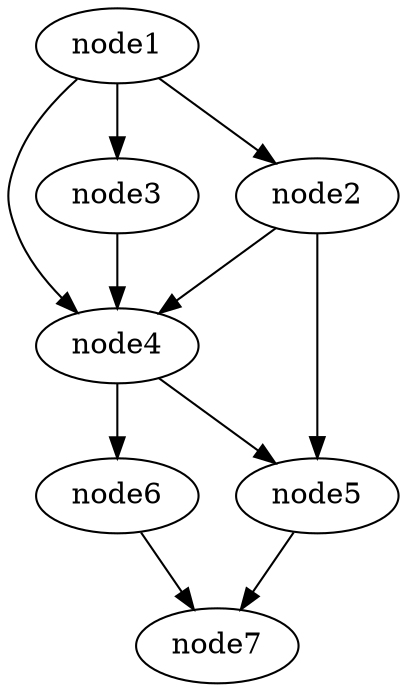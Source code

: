 digraph g{
	node7
	node6 -> node7
	node5 -> node7
	node4 -> node6
	node4 -> node5
	node3 -> node4
	node2 -> node5
	node2 -> node4
	node1 -> node4
	node1 -> node3
	node1 -> node2
}
